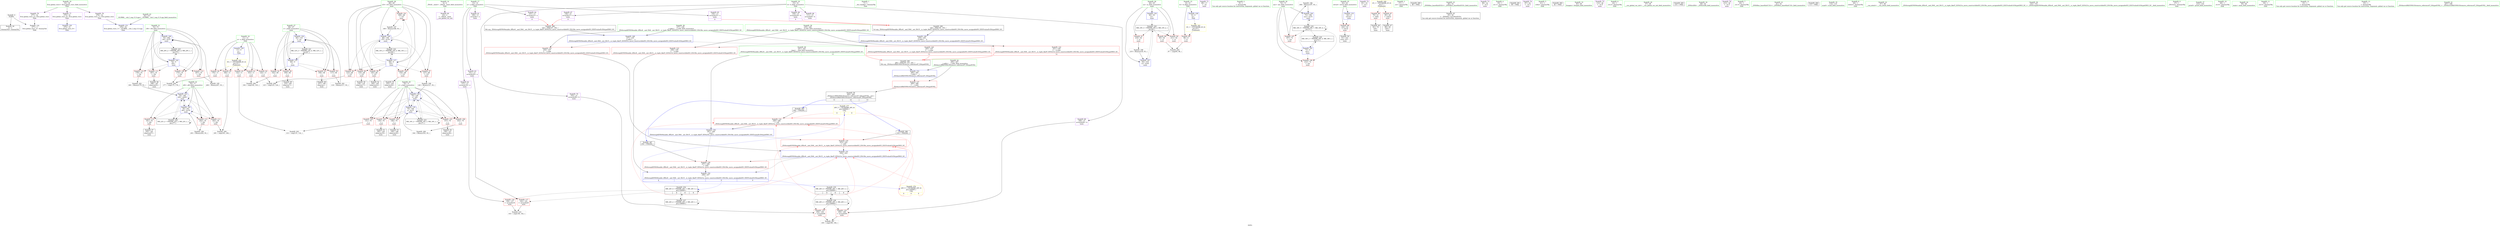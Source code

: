 digraph "SVFG" {
	label="SVFG";

	Node0x564fb75d0d30 [shape=record,color=grey,label="{NodeID: 0\nNullPtr}"];
	Node0x564fb75d0d30 -> Node0x564fb75f1870[style=solid];
	Node0x564fb75d0d30 -> Node0x564fb75f81e0[style=solid];
	Node0x564fb75f1ce0 [shape=record,color=red,label="{NodeID: 97\n127\<--68\n\<--i10\nmain\n}"];
	Node0x564fb75f1ce0 -> Node0x564fb75f61f0[style=solid];
	Node0x564fb75e0f90 [shape=record,color=green,label="{NodeID: 14\n4\<--6\n_ZStL8__ioinit\<--_ZStL8__ioinit_field_insensitive\nGlob }"];
	Node0x564fb75e0f90 -> Node0x564fb75f35f0[style=solid];
	Node0x564fb7610cd0 [shape=record,color=yellow,style=double,label="{NodeID: 277\n26V_5 = CSCHI(MR_26V_4)\npts\{160000 \}\nCS[]|{<s0>9|<s1>9|<s2>9}}"];
	Node0x564fb7610cd0:s0 -> Node0x564fb75f7aa0[style=dashed,color=red];
	Node0x564fb7610cd0:s1 -> Node0x564fb75f7b70[style=dashed,color=red];
	Node0x564fb7610cd0:s2 -> Node0x564fb75f9180[style=dashed,color=red];
	Node0x564fb75f5a70 [shape=record,color=grey,label="{NodeID: 194\n203 = Binary(202, 93, )\n}"];
	Node0x564fb75f5a70 -> Node0x564fb75f8ca0[style=solid];
	Node0x564fb75f2840 [shape=record,color=red,label="{NodeID: 111\n187\<--74\n\<--i36\nmain\n}"];
	Node0x564fb75f2840 -> Node0x564fb75f32b0[style=solid];
	Node0x564fb75f0a20 [shape=record,color=green,label="{NodeID: 28\n68\<--69\ni10\<--i10_field_insensitive\nmain\n}"];
	Node0x564fb75f0a20 -> Node0x564fb75f1c10[style=solid];
	Node0x564fb75f0a20 -> Node0x564fb75f1ce0[style=solid];
	Node0x564fb75f0a20 -> Node0x564fb75f1db0[style=solid];
	Node0x564fb75f0a20 -> Node0x564fb75f1e80[style=solid];
	Node0x564fb75f0a20 -> Node0x564fb75f1f50[style=solid];
	Node0x564fb75f0a20 -> Node0x564fb75f2020[style=solid];
	Node0x564fb75f0a20 -> Node0x564fb75f8620[style=solid];
	Node0x564fb75f0a20 -> Node0x564fb75f8890[style=solid];
	Node0x564fb75fddc0 [shape=record,color=grey,label="{NodeID: 208\n125 = cmp(123, 124, )\n}"];
	Node0x564fb75f7b70 [shape=record,color=red,label="{NodeID: 125\n253\<--252\n\<--call1\n_ZSt4swapIiENSt9enable_ifIXsr6__and_ISt6__not_ISt15__is_tuple_likeIT_EESt21is_move_constructibleIS3_ESt18is_move_assignableIS3_EEE5valueEvE4typeERS3_SC_\n}"];
	Node0x564fb75f7b70 -> Node0x564fb75f9180[style=solid];
	Node0x564fb75f16a0 [shape=record,color=green,label="{NodeID: 42\n266\<--267\n__t.addr\<--__t.addr_field_insensitive\n_ZSt4moveIRiEONSt16remove_referenceIT_E4typeEOS2_\n}"];
	Node0x564fb75f16a0 -> Node0x564fb75f7d10[style=solid];
	Node0x564fb75f16a0 -> Node0x564fb75f9320[style=solid];
	Node0x564fb76084f0 [shape=record,color=black,label="{NodeID: 222\nMR_14V_2 = PHI(MR_14V_4, MR_14V_1, )\npts\{69 \}\n}"];
	Node0x564fb76084f0 -> Node0x564fb75f8620[style=dashed];
	Node0x564fb75f87c0 [shape=record,color=blue,label="{NodeID: 139\n70\<--164\nj\<--inc31\nmain\n}"];
	Node0x564fb75f87c0 -> Node0x564fb75f20f0[style=dashed];
	Node0x564fb75f87c0 -> Node0x564fb75f21c0[style=dashed];
	Node0x564fb75f87c0 -> Node0x564fb75f2290[style=dashed];
	Node0x564fb75f87c0 -> Node0x564fb75f2360[style=dashed];
	Node0x564fb75f87c0 -> Node0x564fb75f2430[style=dashed];
	Node0x564fb75f87c0 -> Node0x564fb75f86f0[style=dashed];
	Node0x564fb75f87c0 -> Node0x564fb75f87c0[style=dashed];
	Node0x564fb75f87c0 -> Node0x564fb76089f0[style=dashed];
	Node0x564fb75f32b0 [shape=record,color=black,label="{NodeID: 56\n188\<--187\nidxprom45\<--\nmain\n}"];
	Node0x564fb75f9320 [shape=record,color=blue,label="{NodeID: 153\n266\<--265\n__t.addr\<--__t\n_ZSt4moveIRiEONSt16remove_referenceIT_E4typeEOS2_\n}"];
	Node0x564fb75f9320 -> Node0x564fb75f7d10[style=dashed];
	Node0x564fb75f3e10 [shape=record,color=purple,label="{NodeID: 70\n193\<--15\narrayidx48\<--b\nmain\n}"];
	Node0x564fb75f3e10 -> Node0x564fb75f7690[style=solid];
	Node0x564fb75f4a00 [shape=record,color=red,label="{NodeID: 84\n176\<--11\n\<--n\nmain\n}"];
	Node0x564fb75f4a00 -> Node0x564fb75fd7c0[style=solid];
	Node0x564fb75d5950 [shape=record,color=green,label="{NodeID: 1\n7\<--1\n__dso_handle\<--dummyObj\nGlob }"];
	Node0x564fb75f1db0 [shape=record,color=red,label="{NodeID: 98\n135\<--68\n\<--i10\nmain\n}"];
	Node0x564fb75f1db0 -> Node0x564fb75f2dd0[style=solid];
	Node0x564fb75e1060 [shape=record,color=green,label="{NodeID: 15\n8\<--10\ntt\<--tt_field_insensitive\nGlob }"];
	Node0x564fb75e1060 -> Node0x564fb75f46c0[style=solid];
	Node0x564fb75e1060 -> Node0x564fb75f7de0[style=solid];
	Node0x564fb75f5bf0 [shape=record,color=grey,label="{NodeID: 195\n208 = Binary(207, 93, )\n}"];
	Node0x564fb75f5bf0 -> Node0x564fb75f8d70[style=solid];
	Node0x564fb75f2910 [shape=record,color=red,label="{NodeID: 112\n207\<--74\n\<--i36\nmain\n}"];
	Node0x564fb75f2910 -> Node0x564fb75f5bf0[style=solid];
	Node0x564fb75f0af0 [shape=record,color=green,label="{NodeID: 29\n70\<--71\nj\<--j_field_insensitive\nmain\n}"];
	Node0x564fb75f0af0 -> Node0x564fb75f20f0[style=solid];
	Node0x564fb75f0af0 -> Node0x564fb75f21c0[style=solid];
	Node0x564fb75f0af0 -> Node0x564fb75f2290[style=solid];
	Node0x564fb75f0af0 -> Node0x564fb75f2360[style=solid];
	Node0x564fb75f0af0 -> Node0x564fb75f2430[style=solid];
	Node0x564fb75f0af0 -> Node0x564fb75f86f0[style=solid];
	Node0x564fb75f0af0 -> Node0x564fb75f87c0[style=solid];
	Node0x564fb75fdf40 [shape=record,color=grey,label="{NodeID: 209\n185 = cmp(183, 184, )\n}"];
	Node0x564fb75f7c40 [shape=record,color=red,label="{NodeID: 126\n257\<--256\n\<--call2\n_ZSt4swapIiENSt9enable_ifIXsr6__and_ISt6__not_ISt15__is_tuple_likeIT_EESt21is_move_constructibleIS3_ESt18is_move_assignableIS3_EEE5valueEvE4typeERS3_SC_\n}"];
	Node0x564fb75f7c40 -> Node0x564fb75f9250[style=solid];
	Node0x564fb75f1770 [shape=record,color=green,label="{NodeID: 43\n34\<--271\n_GLOBAL__sub_I_onp_0_0.cpp\<--_GLOBAL__sub_I_onp_0_0.cpp_field_insensitive\n}"];
	Node0x564fb75f1770 -> Node0x564fb75f80e0[style=solid];
	Node0x564fb76089f0 [shape=record,color=black,label="{NodeID: 223\nMR_16V_2 = PHI(MR_16V_3, MR_16V_1, )\npts\{71 \}\n}"];
	Node0x564fb76089f0 -> Node0x564fb75f86f0[style=dashed];
	Node0x564fb76089f0 -> Node0x564fb76089f0[style=dashed];
	Node0x564fb75f8890 [shape=record,color=blue,label="{NodeID: 140\n68\<--169\ni10\<--inc34\nmain\n}"];
	Node0x564fb75f8890 -> Node0x564fb75f1c10[style=dashed];
	Node0x564fb75f8890 -> Node0x564fb75f1ce0[style=dashed];
	Node0x564fb75f8890 -> Node0x564fb75f1db0[style=dashed];
	Node0x564fb75f8890 -> Node0x564fb75f1e80[style=dashed];
	Node0x564fb75f8890 -> Node0x564fb75f1f50[style=dashed];
	Node0x564fb75f8890 -> Node0x564fb75f2020[style=dashed];
	Node0x564fb75f8890 -> Node0x564fb75f8890[style=dashed];
	Node0x564fb75f8890 -> Node0x564fb76084f0[style=dashed];
	Node0x564fb75f3380 [shape=record,color=black,label="{NodeID: 57\n192\<--191\nidxprom47\<--\nmain\n}"];
	Node0x564fb75f3ee0 [shape=record,color=purple,label="{NodeID: 71\n80\<--17\n\<--.str\nmain\n}"];
	Node0x564fb75f4ad0 [shape=record,color=red,label="{NodeID: 85\n184\<--11\n\<--n\nmain\n}"];
	Node0x564fb75f4ad0 -> Node0x564fb75fdf40[style=solid];
	Node0x564fb75d5410 [shape=record,color=green,label="{NodeID: 2\n9\<--1\n\<--dummyObj\nCan only get source location for instruction, argument, global var or function.}"];
	Node0x564fb75f1e80 [shape=record,color=red,label="{NodeID: 99\n145\<--68\n\<--i10\nmain\n}"];
	Node0x564fb75f1e80 -> Node0x564fb75f2f70[style=solid];
	Node0x564fb75e1130 [shape=record,color=green,label="{NodeID: 16\n11\<--12\nn\<--n_field_insensitive\nGlob }"];
	Node0x564fb75e1130 -> Node0x564fb75f4790[style=solid];
	Node0x564fb75e1130 -> Node0x564fb75f4860[style=solid];
	Node0x564fb75e1130 -> Node0x564fb75f4930[style=solid];
	Node0x564fb75e1130 -> Node0x564fb75f4a00[style=solid];
	Node0x564fb75e1130 -> Node0x564fb75f4ad0[style=solid];
	Node0x564fb75e1130 -> Node0x564fb75f7ee0[style=solid];
	Node0x564fb75f5d70 [shape=record,color=grey,label="{NodeID: 196\n198 = Binary(197, 93, )\n}"];
	Node0x564fb75f5d70 -> Node0x564fb75f8bd0[style=solid];
	Node0x564fb75f29e0 [shape=record,color=red,label="{NodeID: 113\n183\<--76\n\<--j40\nmain\n}"];
	Node0x564fb75f29e0 -> Node0x564fb75fdf40[style=solid];
	Node0x564fb75f0bc0 [shape=record,color=green,label="{NodeID: 30\n72\<--73\nans\<--ans_field_insensitive\nmain\n}"];
	Node0x564fb75f0bc0 -> Node0x564fb75f2500[style=solid];
	Node0x564fb75f0bc0 -> Node0x564fb75f25d0[style=solid];
	Node0x564fb75f0bc0 -> Node0x564fb75f8960[style=solid];
	Node0x564fb75f0bc0 -> Node0x564fb75f8bd0[style=solid];
	Node0x564fb75fe0c0 [shape=record,color=grey,label="{NodeID: 210\n143 = cmp(138, 142, )\n}"];
	Node0x564fb75f7d10 [shape=record,color=red,label="{NodeID: 127\n269\<--266\n\<--__t.addr\n_ZSt4moveIRiEONSt16remove_referenceIT_E4typeEOS2_\n}"];
	Node0x564fb75f7d10 -> Node0x564fb75f3520[style=solid];
	Node0x564fb75f1870 [shape=record,color=black,label="{NodeID: 44\n2\<--3\ndummyVal\<--dummyVal\n}"];
	Node0x564fb7608ef0 [shape=record,color=black,label="{NodeID: 224\nMR_18V_2 = PHI(MR_18V_4, MR_18V_1, )\npts\{73 \}\n}"];
	Node0x564fb7608ef0 -> Node0x564fb75f8960[style=dashed];
	Node0x564fb75f8960 [shape=record,color=blue,label="{NodeID: 141\n72\<--9\nans\<--\nmain\n}"];
	Node0x564fb75f8960 -> Node0x564fb75f25d0[style=dashed];
	Node0x564fb75f8960 -> Node0x564fb76070f0[style=dashed];
	Node0x564fb75f8960 -> Node0x564fb7608ef0[style=dashed];
	Node0x564fb75f3450 [shape=record,color=black,label="{NodeID: 58\n61\<--222\nmain_ret\<--\nmain\n}"];
	Node0x564fb75f3fb0 [shape=record,color=purple,label="{NodeID: 72\n81\<--19\n\<--.str.1\nmain\n}"];
	Node0x564fb75f4ba0 [shape=record,color=red,label="{NodeID: 86\n79\<--21\n\<--stdin\nmain\n}"];
	Node0x564fb75f4ba0 -> Node0x564fb75f1a70[style=solid];
	Node0x564fb75d54a0 [shape=record,color=green,label="{NodeID: 3\n17\<--1\n.str\<--dummyObj\nGlob }"];
	Node0x564fb75f1f50 [shape=record,color=red,label="{NodeID: 100\n154\<--68\n\<--i10\nmain\n}"];
	Node0x564fb75f1f50 -> Node0x564fb75f3110[style=solid];
	Node0x564fb75e1200 [shape=record,color=green,label="{NodeID: 17\n13\<--14\na\<--a_field_insensitive\nGlob }"];
	Node0x564fb75e1200 -> Node0x564fb75f36c0[style=solid];
	Node0x564fb75e1200 -> Node0x564fb75f3790[style=solid];
	Node0x564fb75e1200 -> Node0x564fb75f3860[style=solid];
	Node0x564fb75e1200 -> Node0x564fb75f3930[style=solid];
	Node0x564fb75e1200 -> Node0x564fb75f3a00[style=solid];
	Node0x564fb737f6a0 [shape=record,color=black,label="{NodeID: 280\n89 = PHI()\n}"];
	Node0x564fb75f5ef0 [shape=record,color=grey,label="{NodeID: 197\n169 = Binary(168, 93, )\n}"];
	Node0x564fb75f5ef0 -> Node0x564fb75f8890[style=solid];
	Node0x564fb75f2ab0 [shape=record,color=red,label="{NodeID: 114\n191\<--76\n\<--j40\nmain\n}"];
	Node0x564fb75f2ab0 -> Node0x564fb75f3380[style=solid];
	Node0x564fb75f0c90 [shape=record,color=green,label="{NodeID: 31\n74\<--75\ni36\<--i36_field_insensitive\nmain\n}"];
	Node0x564fb75f0c90 -> Node0x564fb75f26a0[style=solid];
	Node0x564fb75f0c90 -> Node0x564fb75f2770[style=solid];
	Node0x564fb75f0c90 -> Node0x564fb75f2840[style=solid];
	Node0x564fb75f0c90 -> Node0x564fb75f2910[style=solid];
	Node0x564fb75f0c90 -> Node0x564fb75f8a30[style=solid];
	Node0x564fb75f0c90 -> Node0x564fb75f8d70[style=solid];
	Node0x564fb75f7de0 [shape=record,color=blue,label="{NodeID: 128\n8\<--9\ntt\<--\nGlob }"];
	Node0x564fb75f7de0 -> Node0x564fb760e0a0[style=dashed];
	Node0x564fb75f1970 [shape=record,color=black,label="{NodeID: 45\n45\<--46\n\<--_ZNSt8ios_base4InitD1Ev\nCan only get source location for instruction, argument, global var or function.}"];
	Node0x564fb76093f0 [shape=record,color=black,label="{NodeID: 225\nMR_20V_2 = PHI(MR_20V_4, MR_20V_1, )\npts\{75 \}\n}"];
	Node0x564fb76093f0 -> Node0x564fb75f8a30[style=dashed];
	Node0x564fb75f8a30 [shape=record,color=blue,label="{NodeID: 142\n74\<--9\ni36\<--\nmain\n}"];
	Node0x564fb75f8a30 -> Node0x564fb75f26a0[style=dashed];
	Node0x564fb75f8a30 -> Node0x564fb75f2770[style=dashed];
	Node0x564fb75f8a30 -> Node0x564fb75f2840[style=dashed];
	Node0x564fb75f8a30 -> Node0x564fb75f2910[style=dashed];
	Node0x564fb75f8a30 -> Node0x564fb75f8d70[style=dashed];
	Node0x564fb75f8a30 -> Node0x564fb76093f0[style=dashed];
	Node0x564fb75f3520 [shape=record,color=black,label="{NodeID: 59\n264\<--269\n_ZSt4moveIRiEONSt16remove_referenceIT_E4typeEOS2__ret\<--\n_ZSt4moveIRiEONSt16remove_referenceIT_E4typeEOS2_\n|{<s0>11|<s1>12|<s2>13}}"];
	Node0x564fb75f3520:s0 -> Node0x564fb761c170[style=solid,color=blue];
	Node0x564fb75f3520:s1 -> Node0x564fb761c360[style=solid,color=blue];
	Node0x564fb75f3520:s2 -> Node0x564fb761e610[style=solid,color=blue];
	Node0x564fb75f4080 [shape=record,color=purple,label="{NodeID: 73\n86\<--22\n\<--.str.2\nmain\n}"];
	Node0x564fb75f4c70 [shape=record,color=red,label="{NodeID: 87\n85\<--26\n\<--stdout\nmain\n}"];
	Node0x564fb75f4c70 -> Node0x564fb75f1b40[style=solid];
	Node0x564fb75d11a0 [shape=record,color=green,label="{NodeID: 4\n19\<--1\n.str.1\<--dummyObj\nGlob }"];
	Node0x564fb75f2020 [shape=record,color=red,label="{NodeID: 101\n168\<--68\n\<--i10\nmain\n}"];
	Node0x564fb75f2020 -> Node0x564fb75f5ef0[style=solid];
	Node0x564fb75e12d0 [shape=record,color=green,label="{NodeID: 18\n15\<--16\nb\<--b_field_insensitive\nGlob }"];
	Node0x564fb75e12d0 -> Node0x564fb75f3ad0[style=solid];
	Node0x564fb75e12d0 -> Node0x564fb75f3ba0[style=solid];
	Node0x564fb75e12d0 -> Node0x564fb75f3c70[style=solid];
	Node0x564fb75e12d0 -> Node0x564fb75f3d40[style=solid];
	Node0x564fb75e12d0 -> Node0x564fb75f3e10[style=solid];
	Node0x564fb761c710 [shape=record,color=black,label="{NodeID: 281\n99 = PHI()\n}"];
	Node0x564fb75f6070 [shape=record,color=grey,label="{NodeID: 198\n219 = Binary(218, 93, )\n}"];
	Node0x564fb75f6070 -> Node0x564fb75f8e40[style=solid];
	Node0x564fb75f2b80 [shape=record,color=red,label="{NodeID: 115\n202\<--76\n\<--j40\nmain\n}"];
	Node0x564fb75f2b80 -> Node0x564fb75f5a70[style=solid];
	Node0x564fb75f0d60 [shape=record,color=green,label="{NodeID: 32\n76\<--77\nj40\<--j40_field_insensitive\nmain\n}"];
	Node0x564fb75f0d60 -> Node0x564fb75f29e0[style=solid];
	Node0x564fb75f0d60 -> Node0x564fb75f2ab0[style=solid];
	Node0x564fb75f0d60 -> Node0x564fb75f2b80[style=solid];
	Node0x564fb75f0d60 -> Node0x564fb75f8b00[style=solid];
	Node0x564fb75f0d60 -> Node0x564fb75f8ca0[style=solid];
	Node0x564fb75f7ee0 [shape=record,color=blue,label="{NodeID: 129\n11\<--9\nn\<--\nGlob }"];
	Node0x564fb75f7ee0 -> Node0x564fb760e180[style=dashed];
	Node0x564fb75f1a70 [shape=record,color=black,label="{NodeID: 46\n82\<--79\ncall\<--\nmain\n}"];
	Node0x564fb76098f0 [shape=record,color=black,label="{NodeID: 226\nMR_22V_2 = PHI(MR_22V_3, MR_22V_1, )\npts\{77 \}\n}"];
	Node0x564fb76098f0 -> Node0x564fb75f8b00[style=dashed];
	Node0x564fb76098f0 -> Node0x564fb76098f0[style=dashed];
	Node0x564fb75f8b00 [shape=record,color=blue,label="{NodeID: 143\n76\<--180\nj40\<--add41\nmain\n}"];
	Node0x564fb75f8b00 -> Node0x564fb75f29e0[style=dashed];
	Node0x564fb75f8b00 -> Node0x564fb75f2ab0[style=dashed];
	Node0x564fb75f8b00 -> Node0x564fb75f2b80[style=dashed];
	Node0x564fb75f8b00 -> Node0x564fb75f8b00[style=dashed];
	Node0x564fb75f8b00 -> Node0x564fb75f8ca0[style=dashed];
	Node0x564fb75f8b00 -> Node0x564fb76098f0[style=dashed];
	Node0x564fb75f35f0 [shape=record,color=purple,label="{NodeID: 60\n43\<--4\n\<--_ZStL8__ioinit\n__cxx_global_var_init\n}"];
	Node0x564fb760df90 [shape=record,color=yellow,style=double,label="{NodeID: 240\n2V_1 = ENCHI(MR_2V_0)\npts\{1 \}\nFun[main]}"];
	Node0x564fb760df90 -> Node0x564fb75f4ba0[style=dashed];
	Node0x564fb760df90 -> Node0x564fb75f4c70[style=dashed];
	Node0x564fb75f4150 [shape=record,color=purple,label="{NodeID: 74\n87\<--24\n\<--.str.3\nmain\n}"];
	Node0x564fb75f4d40 [shape=record,color=red,label="{NodeID: 88\n222\<--62\n\<--retval\nmain\n}"];
	Node0x564fb75f4d40 -> Node0x564fb75f3450[style=solid];
	Node0x564fb75d1230 [shape=record,color=green,label="{NodeID: 5\n21\<--1\nstdin\<--dummyObj\nGlob }"];
	Node0x564fb75f20f0 [shape=record,color=red,label="{NodeID: 102\n131\<--70\n\<--j\nmain\n}"];
	Node0x564fb75f20f0 -> Node0x564fb75fd640[style=solid];
	Node0x564fb75e13a0 [shape=record,color=green,label="{NodeID: 19\n32\<--36\nllvm.global_ctors\<--llvm.global_ctors_field_insensitive\nGlob }"];
	Node0x564fb75e13a0 -> Node0x564fb75f43c0[style=solid];
	Node0x564fb75e13a0 -> Node0x564fb75f44c0[style=solid];
	Node0x564fb75e13a0 -> Node0x564fb75f45c0[style=solid];
	Node0x564fb761be70 [shape=record,color=black,label="{NodeID: 282\n44 = PHI()\n}"];
	Node0x564fb75f61f0 [shape=record,color=grey,label="{NodeID: 199\n128 = Binary(127, 93, )\n}"];
	Node0x564fb75f61f0 -> Node0x564fb75f86f0[style=solid];
	Node0x564fb75f7420 [shape=record,color=red,label="{NodeID: 116\n138\<--137\n\<--arrayidx18\nmain\n}"];
	Node0x564fb75f7420 -> Node0x564fb75fe0c0[style=solid];
	Node0x564fb75f0e30 [shape=record,color=green,label="{NodeID: 33\n83\<--84\nfreopen\<--freopen_field_insensitive\n}"];
	Node0x564fb75f7fe0 [shape=record,color=blue,label="{NodeID: 130\n275\<--33\nllvm.global_ctors_0\<--\nGlob }"];
	Node0x564fb75f1b40 [shape=record,color=black,label="{NodeID: 47\n88\<--85\ncall1\<--\nmain\n}"];
	Node0x564fb7609df0 [shape=record,color=black,label="{NodeID: 227\nMR_24V_2 = PHI(MR_24V_3, MR_24V_1, )\npts\{140000 \}\n}"];
	Node0x564fb7609df0 -> Node0x564fb7609df0[style=dashed];
	Node0x564fb7609df0 -> Node0x564fb760c0f0[style=dashed];
	Node0x564fb75f8bd0 [shape=record,color=blue,label="{NodeID: 144\n72\<--198\nans\<--inc51\nmain\n}"];
	Node0x564fb75f8bd0 -> Node0x564fb76070f0[style=dashed];
	Node0x564fb75f36c0 [shape=record,color=purple,label="{NodeID: 61\n108\<--13\narrayidx\<--a\nmain\n}"];
	Node0x564fb760e0a0 [shape=record,color=yellow,style=double,label="{NodeID: 241\n4V_1 = ENCHI(MR_4V_0)\npts\{10 \}\nFun[main]}"];
	Node0x564fb760e0a0 -> Node0x564fb75f46c0[style=dashed];
	Node0x564fb75f4220 [shape=record,color=purple,label="{NodeID: 75\n112\<--28\n\<--.str.4\nmain\n}"];
	Node0x564fb75f4e10 [shape=record,color=red,label="{NodeID: 89\n95\<--64\n\<--ca\nmain\n}"];
	Node0x564fb75f4e10 -> Node0x564fb75fd940[style=solid];
	Node0x564fb75d12c0 [shape=record,color=green,label="{NodeID: 6\n22\<--1\n.str.2\<--dummyObj\nGlob }"];
	Node0x564fb75f21c0 [shape=record,color=red,label="{NodeID: 103\n139\<--70\n\<--j\nmain\n}"];
	Node0x564fb75f21c0 -> Node0x564fb75f2ea0[style=solid];
	Node0x564fb75f0390 [shape=record,color=green,label="{NodeID: 20\n37\<--38\n__cxx_global_var_init\<--__cxx_global_var_init_field_insensitive\n}"];
	Node0x564fb761bf70 [shape=record,color=black,label="{NodeID: 283\n214 = PHI()\n}"];
	Node0x564fb75fd200 [shape=record,color=grey,label="{NodeID: 200\n164 = Binary(163, 93, )\n}"];
	Node0x564fb75fd200 -> Node0x564fb75f87c0[style=solid];
	Node0x564fb75f74f0 [shape=record,color=red,label="{NodeID: 117\n142\<--141\n\<--arrayidx20\nmain\n}"];
	Node0x564fb75f74f0 -> Node0x564fb75fe0c0[style=solid];
	Node0x564fb75f0f30 [shape=record,color=green,label="{NodeID: 34\n90\<--91\n_ZNSirsERi\<--_ZNSirsERi_field_insensitive\n}"];
	Node0x564fb75f80e0 [shape=record,color=blue,label="{NodeID: 131\n276\<--34\nllvm.global_ctors_1\<--_GLOBAL__sub_I_onp_0_0.cpp\nGlob }"];
	Node0x564fb75f2c30 [shape=record,color=black,label="{NodeID: 48\n107\<--106\nidxprom\<--\nmain\n}"];
	Node0x564fb760a2f0 [shape=record,color=black,label="{NodeID: 228\nMR_26V_2 = PHI(MR_26V_3, MR_26V_1, )\npts\{160000 \}\n}"];
	Node0x564fb760a2f0 -> Node0x564fb75f75c0[style=dashed];
	Node0x564fb760a2f0 -> Node0x564fb75f7690[style=dashed];
	Node0x564fb760a2f0 -> Node0x564fb760a2f0[style=dashed];
	Node0x564fb760a2f0 -> Node0x564fb760c5f0[style=dashed];
	Node0x564fb75f8ca0 [shape=record,color=blue,label="{NodeID: 145\n76\<--203\nj40\<--inc54\nmain\n}"];
	Node0x564fb75f8ca0 -> Node0x564fb75f29e0[style=dashed];
	Node0x564fb75f8ca0 -> Node0x564fb75f2ab0[style=dashed];
	Node0x564fb75f8ca0 -> Node0x564fb75f2b80[style=dashed];
	Node0x564fb75f8ca0 -> Node0x564fb75f8b00[style=dashed];
	Node0x564fb75f8ca0 -> Node0x564fb75f8ca0[style=dashed];
	Node0x564fb75f8ca0 -> Node0x564fb76098f0[style=dashed];
	Node0x564fb75f3790 [shape=record,color=purple,label="{NodeID: 62\n137\<--13\narrayidx18\<--a\nmain\n}"];
	Node0x564fb75f3790 -> Node0x564fb75f7420[style=solid];
	Node0x564fb760e180 [shape=record,color=yellow,style=double,label="{NodeID: 242\n6V_1 = ENCHI(MR_6V_0)\npts\{12 \}\nFun[main]}"];
	Node0x564fb760e180 -> Node0x564fb75f4790[style=dashed];
	Node0x564fb760e180 -> Node0x564fb75f4860[style=dashed];
	Node0x564fb760e180 -> Node0x564fb75f4930[style=dashed];
	Node0x564fb760e180 -> Node0x564fb75f4a00[style=dashed];
	Node0x564fb760e180 -> Node0x564fb75f4ad0[style=dashed];
	Node0x564fb75f42f0 [shape=record,color=purple,label="{NodeID: 76\n213\<--30\n\<--.str.5\nmain\n}"];
	Node0x564fb75f4ee0 [shape=record,color=red,label="{NodeID: 90\n211\<--64\n\<--ca\nmain\n}"];
	Node0x564fb75d5200 [shape=record,color=green,label="{NodeID: 7\n24\<--1\n.str.3\<--dummyObj\nGlob }"];
	Node0x564fb75f2290 [shape=record,color=red,label="{NodeID: 104\n148\<--70\n\<--j\nmain\n}"];
	Node0x564fb75f2290 -> Node0x564fb75f3040[style=solid];
	Node0x564fb75f0420 [shape=record,color=green,label="{NodeID: 21\n41\<--42\n_ZNSt8ios_base4InitC1Ev\<--_ZNSt8ios_base4InitC1Ev_field_insensitive\n}"];
	Node0x564fb761c070 [shape=record,color=black,label="{NodeID: 284\n113 = PHI()\n}"];
	Node0x564fb75fd340 [shape=record,color=grey,label="{NodeID: 201\n118 = Binary(117, 93, )\n}"];
	Node0x564fb75fd340 -> Node0x564fb75f8550[style=solid];
	Node0x564fb75f75c0 [shape=record,color=red,label="{NodeID: 118\n190\<--189\n\<--arrayidx46\nmain\n}"];
	Node0x564fb75f75c0 -> Node0x564fb75fdc40[style=solid];
	Node0x564fb75f1030 [shape=record,color=green,label="{NodeID: 35\n114\<--115\nscanf\<--scanf_field_insensitive\n}"];
	Node0x564fb75f81e0 [shape=record,color=blue, style = dotted,label="{NodeID: 132\n277\<--3\nllvm.global_ctors_2\<--dummyVal\nGlob }"];
	Node0x564fb75f2d00 [shape=record,color=black,label="{NodeID: 49\n110\<--109\nidxprom7\<--\nmain\n}"];
	Node0x564fb75f8d70 [shape=record,color=blue,label="{NodeID: 146\n74\<--208\ni36\<--inc57\nmain\n}"];
	Node0x564fb75f8d70 -> Node0x564fb75f26a0[style=dashed];
	Node0x564fb75f8d70 -> Node0x564fb75f2770[style=dashed];
	Node0x564fb75f8d70 -> Node0x564fb75f2840[style=dashed];
	Node0x564fb75f8d70 -> Node0x564fb75f2910[style=dashed];
	Node0x564fb75f8d70 -> Node0x564fb75f8d70[style=dashed];
	Node0x564fb75f8d70 -> Node0x564fb76093f0[style=dashed];
	Node0x564fb75f3860 [shape=record,color=purple,label="{NodeID: 63\n141\<--13\narrayidx20\<--a\nmain\n}"];
	Node0x564fb75f3860 -> Node0x564fb75f74f0[style=solid];
	Node0x564fb75f43c0 [shape=record,color=purple,label="{NodeID: 77\n275\<--32\nllvm.global_ctors_0\<--llvm.global_ctors\nGlob }"];
	Node0x564fb75f43c0 -> Node0x564fb75f7fe0[style=solid];
	Node0x564fb75f4fb0 [shape=record,color=red,label="{NodeID: 91\n218\<--64\n\<--ca\nmain\n}"];
	Node0x564fb75f4fb0 -> Node0x564fb75f6070[style=solid];
	Node0x564fb75d5290 [shape=record,color=green,label="{NodeID: 8\n26\<--1\nstdout\<--dummyObj\nGlob }"];
	Node0x564fb75f2360 [shape=record,color=red,label="{NodeID: 105\n157\<--70\n\<--j\nmain\n}"];
	Node0x564fb75f2360 -> Node0x564fb75f31e0[style=solid];
	Node0x564fb75f04b0 [shape=record,color=green,label="{NodeID: 22\n47\<--48\n__cxa_atexit\<--__cxa_atexit_field_insensitive\n}"];
	Node0x564fb761c170 [shape=record,color=black,label="{NodeID: 285\n246 = PHI(264, )\n}"];
	Node0x564fb761c170 -> Node0x564fb75f7aa0[style=solid];
	Node0x564fb75fd4c0 [shape=record,color=grey,label="{NodeID: 202\n180 = Binary(179, 93, )\n}"];
	Node0x564fb75fd4c0 -> Node0x564fb75f8b00[style=solid];
	Node0x564fb75f7690 [shape=record,color=red,label="{NodeID: 119\n194\<--193\n\<--arrayidx48\nmain\n}"];
	Node0x564fb75f7690 -> Node0x564fb75fdc40[style=solid];
	Node0x564fb75f1130 [shape=record,color=green,label="{NodeID: 36\n152\<--153\n_ZSt4swapIiENSt9enable_ifIXsr6__and_ISt6__not_ISt15__is_tuple_likeIT_EESt21is_move_constructibleIS3_ESt18is_move_assignableIS3_EEE5valueEvE4typeERS3_SC_\<--_ZSt4swapIiENSt9enable_ifIXsr6__and_ISt6__not_ISt15__is_tuple_likeIT_EESt21is_move_constructibleIS3_ESt18is_move_assignableIS3_EEE5valueEvE4typeERS3_SC__field_insensitive\n}"];
	Node0x564fb75f82e0 [shape=record,color=blue,label="{NodeID: 133\n62\<--9\nretval\<--\nmain\n}"];
	Node0x564fb75f82e0 -> Node0x564fb75f4d40[style=dashed];
	Node0x564fb75f2dd0 [shape=record,color=black,label="{NodeID: 50\n136\<--135\nidxprom17\<--\nmain\n}"];
	Node0x564fb75f8e40 [shape=record,color=blue,label="{NodeID: 147\n64\<--219\nca\<--inc61\nmain\n}"];
	Node0x564fb75f8e40 -> Node0x564fb7607af0[style=dashed];
	Node0x564fb75f3930 [shape=record,color=purple,label="{NodeID: 64\n147\<--13\narrayidx23\<--a\nmain\n|{<s0>8}}"];
	Node0x564fb75f3930:s0 -> Node0x564fb761e6e0[style=solid,color=red];
	Node0x564fb75f44c0 [shape=record,color=purple,label="{NodeID: 78\n276\<--32\nllvm.global_ctors_1\<--llvm.global_ctors\nGlob }"];
	Node0x564fb75f44c0 -> Node0x564fb75f80e0[style=solid];
	Node0x564fb75f5080 [shape=record,color=red,label="{NodeID: 92\n102\<--66\n\<--i\nmain\n}"];
	Node0x564fb75f5080 -> Node0x564fb75fdac0[style=solid];
	Node0x564fb75d5320 [shape=record,color=green,label="{NodeID: 9\n27\<--1\n_ZSt3cin\<--dummyObj\nGlob }"];
	Node0x564fb75f2430 [shape=record,color=red,label="{NodeID: 106\n163\<--70\n\<--j\nmain\n}"];
	Node0x564fb75f2430 -> Node0x564fb75fd200[style=solid];
	Node0x564fb75f05b0 [shape=record,color=green,label="{NodeID: 23\n46\<--52\n_ZNSt8ios_base4InitD1Ev\<--_ZNSt8ios_base4InitD1Ev_field_insensitive\n}"];
	Node0x564fb75f05b0 -> Node0x564fb75f1970[style=solid];
	Node0x564fb761c360 [shape=record,color=black,label="{NodeID: 286\n252 = PHI(264, )\n}"];
	Node0x564fb761c360 -> Node0x564fb75f7b70[style=solid];
	Node0x564fb75fd640 [shape=record,color=grey,label="{NodeID: 203\n133 = cmp(131, 132, )\n}"];
	Node0x564fb75f7760 [shape=record,color=red,label="{NodeID: 120\n245\<--237\n\<--__a.addr\n_ZSt4swapIiENSt9enable_ifIXsr6__and_ISt6__not_ISt15__is_tuple_likeIT_EESt21is_move_constructibleIS3_ESt18is_move_assignableIS3_EEE5valueEvE4typeERS3_SC_\n|{<s0>11}}"];
	Node0x564fb75f7760:s0 -> Node0x564fb761ea70[style=solid,color=red];
	Node0x564fb75f1230 [shape=record,color=green,label="{NodeID: 37\n215\<--216\nprintf\<--printf_field_insensitive\n}"];
	Node0x564fb75f83b0 [shape=record,color=blue,label="{NodeID: 134\n64\<--93\nca\<--\nmain\n}"];
	Node0x564fb75f83b0 -> Node0x564fb7607af0[style=dashed];
	Node0x564fb75f2ea0 [shape=record,color=black,label="{NodeID: 51\n140\<--139\nidxprom19\<--\nmain\n}"];
	Node0x564fb75f8f10 [shape=record,color=blue,label="{NodeID: 148\n237\<--235\n__a.addr\<--__a\n_ZSt4swapIiENSt9enable_ifIXsr6__and_ISt6__not_ISt15__is_tuple_likeIT_EESt21is_move_constructibleIS3_ESt18is_move_assignableIS3_EEE5valueEvE4typeERS3_SC_\n}"];
	Node0x564fb75f8f10 -> Node0x564fb75f7760[style=dashed];
	Node0x564fb75f8f10 -> Node0x564fb75f7830[style=dashed];
	Node0x564fb75f3a00 [shape=record,color=purple,label="{NodeID: 65\n150\<--13\narrayidx25\<--a\nmain\n|{<s0>8}}"];
	Node0x564fb75f3a00:s0 -> Node0x564fb761e8f0[style=solid,color=red];
	Node0x564fb75f45c0 [shape=record,color=purple,label="{NodeID: 79\n277\<--32\nllvm.global_ctors_2\<--llvm.global_ctors\nGlob }"];
	Node0x564fb75f45c0 -> Node0x564fb75f81e0[style=solid];
	Node0x564fb75f5150 [shape=record,color=red,label="{NodeID: 93\n106\<--66\n\<--i\nmain\n}"];
	Node0x564fb75f5150 -> Node0x564fb75f2c30[style=solid];
	Node0x564fb75d4ba0 [shape=record,color=green,label="{NodeID: 10\n28\<--1\n.str.4\<--dummyObj\nGlob }"];
	Node0x564fb75f2500 [shape=record,color=red,label="{NodeID: 107\n197\<--72\n\<--ans\nmain\n}"];
	Node0x564fb75f2500 -> Node0x564fb75f5d70[style=solid];
	Node0x564fb75f06b0 [shape=record,color=green,label="{NodeID: 24\n59\<--60\nmain\<--main_field_insensitive\n}"];
	Node0x564fb761e610 [shape=record,color=black,label="{NodeID: 287\n256 = PHI(264, )\n}"];
	Node0x564fb761e610 -> Node0x564fb75f7c40[style=solid];
	Node0x564fb75fd7c0 [shape=record,color=grey,label="{NodeID: 204\n177 = cmp(175, 176, )\n}"];
	Node0x564fb75f7830 [shape=record,color=red,label="{NodeID: 121\n254\<--237\n\<--__a.addr\n_ZSt4swapIiENSt9enable_ifIXsr6__and_ISt6__not_ISt15__is_tuple_likeIT_EESt21is_move_constructibleIS3_ESt18is_move_assignableIS3_EEE5valueEvE4typeERS3_SC_\n}"];
	Node0x564fb75f7830 -> Node0x564fb75f9180[style=solid];
	Node0x564fb75f1330 [shape=record,color=green,label="{NodeID: 38\n237\<--238\n__a.addr\<--__a.addr_field_insensitive\n_ZSt4swapIiENSt9enable_ifIXsr6__and_ISt6__not_ISt15__is_tuple_likeIT_EESt21is_move_constructibleIS3_ESt18is_move_assignableIS3_EEE5valueEvE4typeERS3_SC_\n}"];
	Node0x564fb75f1330 -> Node0x564fb75f7760[style=solid];
	Node0x564fb75f1330 -> Node0x564fb75f7830[style=solid];
	Node0x564fb75f1330 -> Node0x564fb75f8f10[style=solid];
	Node0x564fb76070f0 [shape=record,color=black,label="{NodeID: 218\nMR_18V_5 = PHI(MR_18V_7, MR_18V_4, )\npts\{73 \}\n}"];
	Node0x564fb76070f0 -> Node0x564fb75f2500[style=dashed];
	Node0x564fb76070f0 -> Node0x564fb75f25d0[style=dashed];
	Node0x564fb76070f0 -> Node0x564fb75f8bd0[style=dashed];
	Node0x564fb76070f0 -> Node0x564fb76070f0[style=dashed];
	Node0x564fb76070f0 -> Node0x564fb7608ef0[style=dashed];
	Node0x564fb75f8480 [shape=record,color=blue,label="{NodeID: 135\n66\<--9\ni\<--\nmain\n}"];
	Node0x564fb75f8480 -> Node0x564fb75f5080[style=dashed];
	Node0x564fb75f8480 -> Node0x564fb75f5150[style=dashed];
	Node0x564fb75f8480 -> Node0x564fb75f5220[style=dashed];
	Node0x564fb75f8480 -> Node0x564fb75f52f0[style=dashed];
	Node0x564fb75f8480 -> Node0x564fb75f8550[style=dashed];
	Node0x564fb75f8480 -> Node0x564fb7607ff0[style=dashed];
	Node0x564fb75f2f70 [shape=record,color=black,label="{NodeID: 52\n146\<--145\nidxprom22\<--\nmain\n}"];
	Node0x564fb75f8fe0 [shape=record,color=blue,label="{NodeID: 149\n239\<--236\n__b.addr\<--__b\n_ZSt4swapIiENSt9enable_ifIXsr6__and_ISt6__not_ISt15__is_tuple_likeIT_EESt21is_move_constructibleIS3_ESt18is_move_assignableIS3_EEE5valueEvE4typeERS3_SC_\n}"];
	Node0x564fb75f8fe0 -> Node0x564fb75f7900[style=dashed];
	Node0x564fb75f8fe0 -> Node0x564fb75f79d0[style=dashed];
	Node0x564fb75f3ad0 [shape=record,color=purple,label="{NodeID: 66\n111\<--15\narrayidx8\<--b\nmain\n}"];
	Node0x564fb75f46c0 [shape=record,color=red,label="{NodeID: 80\n96\<--8\n\<--tt\nmain\n}"];
	Node0x564fb75f46c0 -> Node0x564fb75fd940[style=solid];
	Node0x564fb75f5220 [shape=record,color=red,label="{NodeID: 94\n109\<--66\n\<--i\nmain\n}"];
	Node0x564fb75f5220 -> Node0x564fb75f2d00[style=solid];
	Node0x564fb75d4c70 [shape=record,color=green,label="{NodeID: 11\n30\<--1\n.str.5\<--dummyObj\nGlob }"];
	Node0x564fb75f25d0 [shape=record,color=red,label="{NodeID: 108\n212\<--72\n\<--ans\nmain\n}"];
	Node0x564fb75f07b0 [shape=record,color=green,label="{NodeID: 25\n62\<--63\nretval\<--retval_field_insensitive\nmain\n}"];
	Node0x564fb75f07b0 -> Node0x564fb75f4d40[style=solid];
	Node0x564fb75f07b0 -> Node0x564fb75f82e0[style=solid];
	Node0x564fb761e6e0 [shape=record,color=black,label="{NodeID: 288\n235 = PHI(147, 156, )\n0th arg _ZSt4swapIiENSt9enable_ifIXsr6__and_ISt6__not_ISt15__is_tuple_likeIT_EESt21is_move_constructibleIS3_ESt18is_move_assignableIS3_EEE5valueEvE4typeERS3_SC_ }"];
	Node0x564fb761e6e0 -> Node0x564fb75f8f10[style=solid];
	Node0x564fb75fd940 [shape=record,color=grey,label="{NodeID: 205\n97 = cmp(95, 96, )\n}"];
	Node0x564fb75f7900 [shape=record,color=red,label="{NodeID: 122\n251\<--239\n\<--__b.addr\n_ZSt4swapIiENSt9enable_ifIXsr6__and_ISt6__not_ISt15__is_tuple_likeIT_EESt21is_move_constructibleIS3_ESt18is_move_assignableIS3_EEE5valueEvE4typeERS3_SC_\n|{<s0>12}}"];
	Node0x564fb75f7900:s0 -> Node0x564fb761ea70[style=solid,color=red];
	Node0x564fb75f1400 [shape=record,color=green,label="{NodeID: 39\n239\<--240\n__b.addr\<--__b.addr_field_insensitive\n_ZSt4swapIiENSt9enable_ifIXsr6__and_ISt6__not_ISt15__is_tuple_likeIT_EESt21is_move_constructibleIS3_ESt18is_move_assignableIS3_EEE5valueEvE4typeERS3_SC_\n}"];
	Node0x564fb75f1400 -> Node0x564fb75f7900[style=solid];
	Node0x564fb75f1400 -> Node0x564fb75f79d0[style=solid];
	Node0x564fb75f1400 -> Node0x564fb75f8fe0[style=solid];
	Node0x564fb75f8550 [shape=record,color=blue,label="{NodeID: 136\n66\<--118\ni\<--inc\nmain\n}"];
	Node0x564fb75f8550 -> Node0x564fb75f5080[style=dashed];
	Node0x564fb75f8550 -> Node0x564fb75f5150[style=dashed];
	Node0x564fb75f8550 -> Node0x564fb75f5220[style=dashed];
	Node0x564fb75f8550 -> Node0x564fb75f52f0[style=dashed];
	Node0x564fb75f8550 -> Node0x564fb75f8550[style=dashed];
	Node0x564fb75f8550 -> Node0x564fb7607ff0[style=dashed];
	Node0x564fb75f3040 [shape=record,color=black,label="{NodeID: 53\n149\<--148\nidxprom24\<--\nmain\n}"];
	Node0x564fb75f90b0 [shape=record,color=blue,label="{NodeID: 150\n241\<--249\n__tmp\<--\n_ZSt4swapIiENSt9enable_ifIXsr6__and_ISt6__not_ISt15__is_tuple_likeIT_EESt21is_move_constructibleIS3_ESt18is_move_assignableIS3_EEE5valueEvE4typeERS3_SC_\n}"];
	Node0x564fb75f90b0 -> Node0x564fb75f7b70[style=dashed];
	Node0x564fb75f90b0 -> Node0x564fb75f7c40[style=dashed];
	Node0x564fb75f3ba0 [shape=record,color=purple,label="{NodeID: 67\n156\<--15\narrayidx27\<--b\nmain\n|{<s0>9}}"];
	Node0x564fb75f3ba0:s0 -> Node0x564fb761e6e0[style=solid,color=red];
	Node0x564fb75f4790 [shape=record,color=red,label="{NodeID: 81\n103\<--11\n\<--n\nmain\n}"];
	Node0x564fb75f4790 -> Node0x564fb75fdac0[style=solid];
	Node0x564fb75f52f0 [shape=record,color=red,label="{NodeID: 95\n117\<--66\n\<--i\nmain\n}"];
	Node0x564fb75f52f0 -> Node0x564fb75fd340[style=solid];
	Node0x564fb75d4d40 [shape=record,color=green,label="{NodeID: 12\n33\<--1\n\<--dummyObj\nCan only get source location for instruction, argument, global var or function.}"];
	Node0x564fb75f26a0 [shape=record,color=red,label="{NodeID: 109\n175\<--74\n\<--i36\nmain\n}"];
	Node0x564fb75f26a0 -> Node0x564fb75fd7c0[style=solid];
	Node0x564fb75f0880 [shape=record,color=green,label="{NodeID: 26\n64\<--65\nca\<--ca_field_insensitive\nmain\n}"];
	Node0x564fb75f0880 -> Node0x564fb75f4e10[style=solid];
	Node0x564fb75f0880 -> Node0x564fb75f4ee0[style=solid];
	Node0x564fb75f0880 -> Node0x564fb75f4fb0[style=solid];
	Node0x564fb75f0880 -> Node0x564fb75f83b0[style=solid];
	Node0x564fb75f0880 -> Node0x564fb75f8e40[style=solid];
	Node0x564fb761e8f0 [shape=record,color=black,label="{NodeID: 289\n236 = PHI(150, 159, )\n1st arg _ZSt4swapIiENSt9enable_ifIXsr6__and_ISt6__not_ISt15__is_tuple_likeIT_EESt21is_move_constructibleIS3_ESt18is_move_assignableIS3_EEE5valueEvE4typeERS3_SC_ }"];
	Node0x564fb761e8f0 -> Node0x564fb75f8fe0[style=solid];
	Node0x564fb75fdac0 [shape=record,color=grey,label="{NodeID: 206\n104 = cmp(102, 103, )\n}"];
	Node0x564fb75f79d0 [shape=record,color=red,label="{NodeID: 123\n258\<--239\n\<--__b.addr\n_ZSt4swapIiENSt9enable_ifIXsr6__and_ISt6__not_ISt15__is_tuple_likeIT_EESt21is_move_constructibleIS3_ESt18is_move_assignableIS3_EEE5valueEvE4typeERS3_SC_\n}"];
	Node0x564fb75f79d0 -> Node0x564fb75f9250[style=solid];
	Node0x564fb75f14d0 [shape=record,color=green,label="{NodeID: 40\n241\<--242\n__tmp\<--__tmp_field_insensitive\n_ZSt4swapIiENSt9enable_ifIXsr6__and_ISt6__not_ISt15__is_tuple_likeIT_EESt21is_move_constructibleIS3_ESt18is_move_assignableIS3_EEE5valueEvE4typeERS3_SC_\n|{|<s1>13}}"];
	Node0x564fb75f14d0 -> Node0x564fb75f90b0[style=solid];
	Node0x564fb75f14d0:s1 -> Node0x564fb761ea70[style=solid,color=red];
	Node0x564fb7607af0 [shape=record,color=black,label="{NodeID: 220\nMR_10V_3 = PHI(MR_10V_4, MR_10V_2, )\npts\{65 \}\n}"];
	Node0x564fb7607af0 -> Node0x564fb75f4e10[style=dashed];
	Node0x564fb7607af0 -> Node0x564fb75f4ee0[style=dashed];
	Node0x564fb7607af0 -> Node0x564fb75f4fb0[style=dashed];
	Node0x564fb7607af0 -> Node0x564fb75f8e40[style=dashed];
	Node0x564fb75f8620 [shape=record,color=blue,label="{NodeID: 137\n68\<--9\ni10\<--\nmain\n}"];
	Node0x564fb75f8620 -> Node0x564fb75f1c10[style=dashed];
	Node0x564fb75f8620 -> Node0x564fb75f1ce0[style=dashed];
	Node0x564fb75f8620 -> Node0x564fb75f1db0[style=dashed];
	Node0x564fb75f8620 -> Node0x564fb75f1e80[style=dashed];
	Node0x564fb75f8620 -> Node0x564fb75f1f50[style=dashed];
	Node0x564fb75f8620 -> Node0x564fb75f2020[style=dashed];
	Node0x564fb75f8620 -> Node0x564fb75f8890[style=dashed];
	Node0x564fb75f8620 -> Node0x564fb76084f0[style=dashed];
	Node0x564fb75f3110 [shape=record,color=black,label="{NodeID: 54\n155\<--154\nidxprom26\<--\nmain\n}"];
	Node0x564fb760c0f0 [shape=record,color=black,label="{NodeID: 234\nMR_24V_4 = PHI(MR_24V_7, MR_24V_3, )\npts\{140000 \}\n|{|<s4>8|<s5>8|<s6>8}}"];
	Node0x564fb760c0f0 -> Node0x564fb75f7420[style=dashed];
	Node0x564fb760c0f0 -> Node0x564fb75f74f0[style=dashed];
	Node0x564fb760c0f0 -> Node0x564fb7609df0[style=dashed];
	Node0x564fb760c0f0 -> Node0x564fb760c0f0[style=dashed];
	Node0x564fb760c0f0:s4 -> Node0x564fb75f7aa0[style=dashed,color=red];
	Node0x564fb760c0f0:s5 -> Node0x564fb75f7b70[style=dashed,color=red];
	Node0x564fb760c0f0:s6 -> Node0x564fb75f9180[style=dashed,color=red];
	Node0x564fb75f9180 [shape=record,color=blue,label="{NodeID: 151\n254\<--253\n\<--\n_ZSt4swapIiENSt9enable_ifIXsr6__and_ISt6__not_ISt15__is_tuple_likeIT_EESt21is_move_constructibleIS3_ESt18is_move_assignableIS3_EEE5valueEvE4typeERS3_SC_\n}"];
	Node0x564fb75f9180 -> Node0x564fb75f7c40[style=dashed];
	Node0x564fb75f9180 -> Node0x564fb75f9250[style=dashed];
	Node0x564fb75f3c70 [shape=record,color=purple,label="{NodeID: 68\n159\<--15\narrayidx29\<--b\nmain\n|{<s0>9}}"];
	Node0x564fb75f3c70:s0 -> Node0x564fb761e8f0[style=solid,color=red];
	Node0x564fb75f4860 [shape=record,color=red,label="{NodeID: 82\n124\<--11\n\<--n\nmain\n}"];
	Node0x564fb75f4860 -> Node0x564fb75fddc0[style=solid];
	Node0x564fb75f1c10 [shape=record,color=red,label="{NodeID: 96\n123\<--68\n\<--i10\nmain\n}"];
	Node0x564fb75f1c10 -> Node0x564fb75fddc0[style=solid];
	Node0x564fb75e0ec0 [shape=record,color=green,label="{NodeID: 13\n93\<--1\n\<--dummyObj\nCan only get source location for instruction, argument, global var or function.}"];
	Node0x564fb7610b70 [shape=record,color=yellow,style=double,label="{NodeID: 276\n24V_5 = CSCHI(MR_24V_4)\npts\{140000 \}\nCS[]|{<s0>9|<s1>9|<s2>9}}"];
	Node0x564fb7610b70:s0 -> Node0x564fb75f7aa0[style=dashed,color=red];
	Node0x564fb7610b70:s1 -> Node0x564fb75f7b70[style=dashed,color=red];
	Node0x564fb7610b70:s2 -> Node0x564fb75f9180[style=dashed,color=red];
	Node0x564fb75f2770 [shape=record,color=red,label="{NodeID: 110\n179\<--74\n\<--i36\nmain\n}"];
	Node0x564fb75f2770 -> Node0x564fb75fd4c0[style=solid];
	Node0x564fb75f0950 [shape=record,color=green,label="{NodeID: 27\n66\<--67\ni\<--i_field_insensitive\nmain\n}"];
	Node0x564fb75f0950 -> Node0x564fb75f5080[style=solid];
	Node0x564fb75f0950 -> Node0x564fb75f5150[style=solid];
	Node0x564fb75f0950 -> Node0x564fb75f5220[style=solid];
	Node0x564fb75f0950 -> Node0x564fb75f52f0[style=solid];
	Node0x564fb75f0950 -> Node0x564fb75f8480[style=solid];
	Node0x564fb75f0950 -> Node0x564fb75f8550[style=solid];
	Node0x564fb761ea70 [shape=record,color=black,label="{NodeID: 290\n265 = PHI(245, 251, 241, )\n0th arg _ZSt4moveIRiEONSt16remove_referenceIT_E4typeEOS2_ }"];
	Node0x564fb761ea70 -> Node0x564fb75f9320[style=solid];
	Node0x564fb75fdc40 [shape=record,color=grey,label="{NodeID: 207\n195 = cmp(190, 194, )\n}"];
	Node0x564fb75f7aa0 [shape=record,color=red,label="{NodeID: 124\n249\<--246\n\<--call\n_ZSt4swapIiENSt9enable_ifIXsr6__and_ISt6__not_ISt15__is_tuple_likeIT_EESt21is_move_constructibleIS3_ESt18is_move_assignableIS3_EEE5valueEvE4typeERS3_SC_\n}"];
	Node0x564fb75f7aa0 -> Node0x564fb75f90b0[style=solid];
	Node0x564fb75f15a0 [shape=record,color=green,label="{NodeID: 41\n247\<--248\n_ZSt4moveIRiEONSt16remove_referenceIT_E4typeEOS2_\<--_ZSt4moveIRiEONSt16remove_referenceIT_E4typeEOS2__field_insensitive\n}"];
	Node0x564fb7607ff0 [shape=record,color=black,label="{NodeID: 221\nMR_12V_2 = PHI(MR_12V_4, MR_12V_1, )\npts\{67 \}\n}"];
	Node0x564fb7607ff0 -> Node0x564fb75f8480[style=dashed];
	Node0x564fb75f86f0 [shape=record,color=blue,label="{NodeID: 138\n70\<--128\nj\<--add\nmain\n}"];
	Node0x564fb75f86f0 -> Node0x564fb75f20f0[style=dashed];
	Node0x564fb75f86f0 -> Node0x564fb75f21c0[style=dashed];
	Node0x564fb75f86f0 -> Node0x564fb75f2290[style=dashed];
	Node0x564fb75f86f0 -> Node0x564fb75f2360[style=dashed];
	Node0x564fb75f86f0 -> Node0x564fb75f2430[style=dashed];
	Node0x564fb75f86f0 -> Node0x564fb75f86f0[style=dashed];
	Node0x564fb75f86f0 -> Node0x564fb75f87c0[style=dashed];
	Node0x564fb75f86f0 -> Node0x564fb76089f0[style=dashed];
	Node0x564fb75f31e0 [shape=record,color=black,label="{NodeID: 55\n158\<--157\nidxprom28\<--\nmain\n}"];
	Node0x564fb760c5f0 [shape=record,color=black,label="{NodeID: 235\nMR_26V_4 = PHI(MR_26V_7, MR_26V_3, )\npts\{160000 \}\n|{|<s4>8|<s5>8|<s6>8}}"];
	Node0x564fb760c5f0 -> Node0x564fb75f75c0[style=dashed];
	Node0x564fb760c5f0 -> Node0x564fb75f7690[style=dashed];
	Node0x564fb760c5f0 -> Node0x564fb760a2f0[style=dashed];
	Node0x564fb760c5f0 -> Node0x564fb760c5f0[style=dashed];
	Node0x564fb760c5f0:s4 -> Node0x564fb75f7aa0[style=dashed,color=red];
	Node0x564fb760c5f0:s5 -> Node0x564fb75f7b70[style=dashed,color=red];
	Node0x564fb760c5f0:s6 -> Node0x564fb75f9180[style=dashed,color=red];
	Node0x564fb75f9250 [shape=record,color=blue,label="{NodeID: 152\n258\<--257\n\<--\n_ZSt4swapIiENSt9enable_ifIXsr6__and_ISt6__not_ISt15__is_tuple_likeIT_EESt21is_move_constructibleIS3_ESt18is_move_assignableIS3_EEE5valueEvE4typeERS3_SC_\n|{<s0>8|<s1>8|<s2>9|<s3>9}}"];
	Node0x564fb75f9250:s0 -> Node0x564fb7610b70[style=dashed,color=blue];
	Node0x564fb75f9250:s1 -> Node0x564fb7610cd0[style=dashed,color=blue];
	Node0x564fb75f9250:s2 -> Node0x564fb760c0f0[style=dashed,color=blue];
	Node0x564fb75f9250:s3 -> Node0x564fb760c5f0[style=dashed,color=blue];
	Node0x564fb75f3d40 [shape=record,color=purple,label="{NodeID: 69\n189\<--15\narrayidx46\<--b\nmain\n}"];
	Node0x564fb75f3d40 -> Node0x564fb75f75c0[style=solid];
	Node0x564fb75f4930 [shape=record,color=red,label="{NodeID: 83\n132\<--11\n\<--n\nmain\n}"];
	Node0x564fb75f4930 -> Node0x564fb75fd640[style=solid];
}
